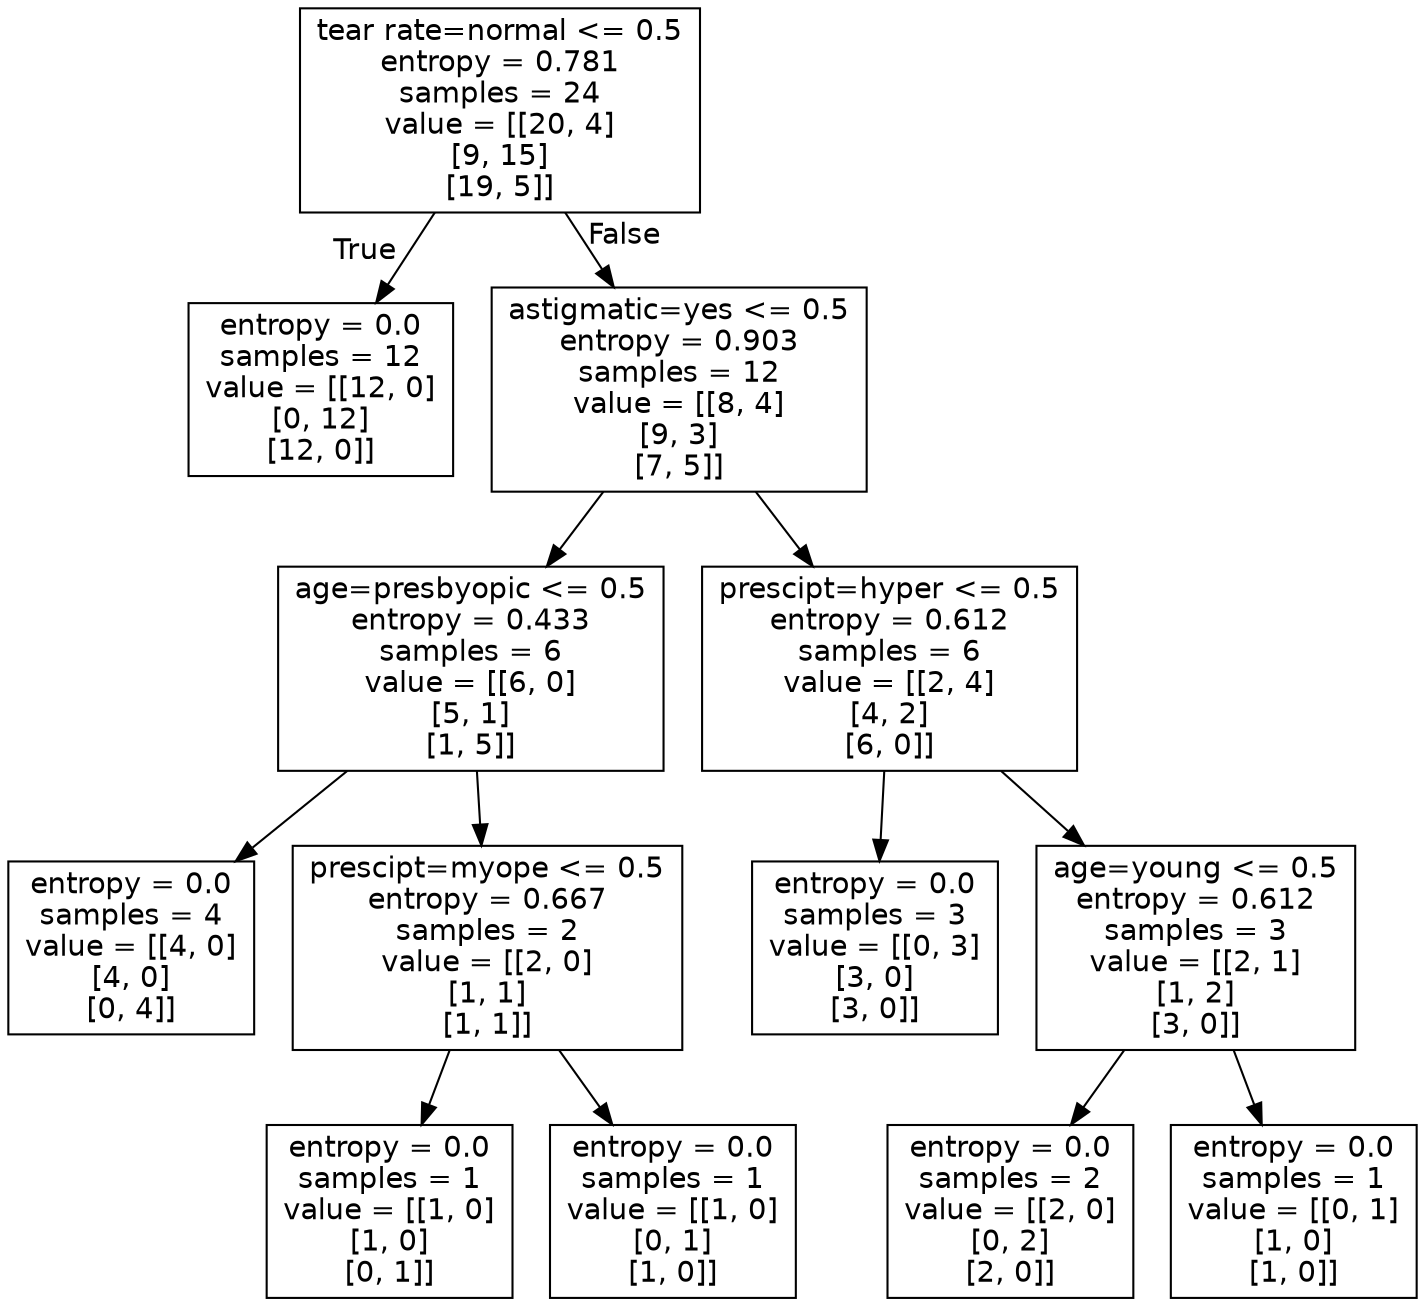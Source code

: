 digraph Tree {
node [shape=box, fontname="helvetica"] ;
edge [fontname="helvetica"] ;
0 [label="tear rate=normal <= 0.5\nentropy = 0.781\nsamples = 24\nvalue = [[20, 4]\n[9, 15]\n[19, 5]]"] ;
1 [label="entropy = 0.0\nsamples = 12\nvalue = [[12, 0]\n[0, 12]\n[12, 0]]"] ;
0 -> 1 [labeldistance=2.5, labelangle=45, headlabel="True"] ;
2 [label="astigmatic=yes <= 0.5\nentropy = 0.903\nsamples = 12\nvalue = [[8, 4]\n[9, 3]\n[7, 5]]"] ;
0 -> 2 [labeldistance=2.5, labelangle=-45, headlabel="False"] ;
3 [label="age=presbyopic <= 0.5\nentropy = 0.433\nsamples = 6\nvalue = [[6, 0]\n[5, 1]\n[1, 5]]"] ;
2 -> 3 ;
4 [label="entropy = 0.0\nsamples = 4\nvalue = [[4, 0]\n[4, 0]\n[0, 4]]"] ;
3 -> 4 ;
5 [label="prescipt=myope <= 0.5\nentropy = 0.667\nsamples = 2\nvalue = [[2, 0]\n[1, 1]\n[1, 1]]"] ;
3 -> 5 ;
6 [label="entropy = 0.0\nsamples = 1\nvalue = [[1, 0]\n[1, 0]\n[0, 1]]"] ;
5 -> 6 ;
7 [label="entropy = 0.0\nsamples = 1\nvalue = [[1, 0]\n[0, 1]\n[1, 0]]"] ;
5 -> 7 ;
8 [label="prescipt=hyper <= 0.5\nentropy = 0.612\nsamples = 6\nvalue = [[2, 4]\n[4, 2]\n[6, 0]]"] ;
2 -> 8 ;
9 [label="entropy = 0.0\nsamples = 3\nvalue = [[0, 3]\n[3, 0]\n[3, 0]]"] ;
8 -> 9 ;
10 [label="age=young <= 0.5\nentropy = 0.612\nsamples = 3\nvalue = [[2, 1]\n[1, 2]\n[3, 0]]"] ;
8 -> 10 ;
11 [label="entropy = 0.0\nsamples = 2\nvalue = [[2, 0]\n[0, 2]\n[2, 0]]"] ;
10 -> 11 ;
12 [label="entropy = 0.0\nsamples = 1\nvalue = [[0, 1]\n[1, 0]\n[1, 0]]"] ;
10 -> 12 ;
}